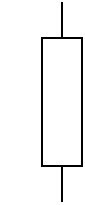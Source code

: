 <mxfile version="26.0.14">
  <diagram name="Página-1" id="1xIRyRh4iRE5aBQNl5tr">
    <mxGraphModel dx="1050" dy="522" grid="1" gridSize="10" guides="1" tooltips="1" connect="1" arrows="1" fold="1" page="1" pageScale="1" pageWidth="827" pageHeight="1169" math="0" shadow="0">
      <root>
        <mxCell id="0" />
        <mxCell id="1" parent="0" />
        <mxCell id="ZQA3wwWxL-3Idx1iSvBM-1" value="&lt;span style=&quot;white-space: pre;&quot;&gt;&#x9;&lt;/span&gt;" style="pointerEvents=1;verticalLabelPosition=bottom;shadow=0;dashed=0;align=center;html=1;verticalAlign=top;shape=mxgraph.electrical.resistors.resistor_1;rotation=90;" parent="1" vertex="1">
          <mxGeometry x="350" y="110" width="100" height="20" as="geometry" />
        </mxCell>
      </root>
    </mxGraphModel>
  </diagram>
</mxfile>
